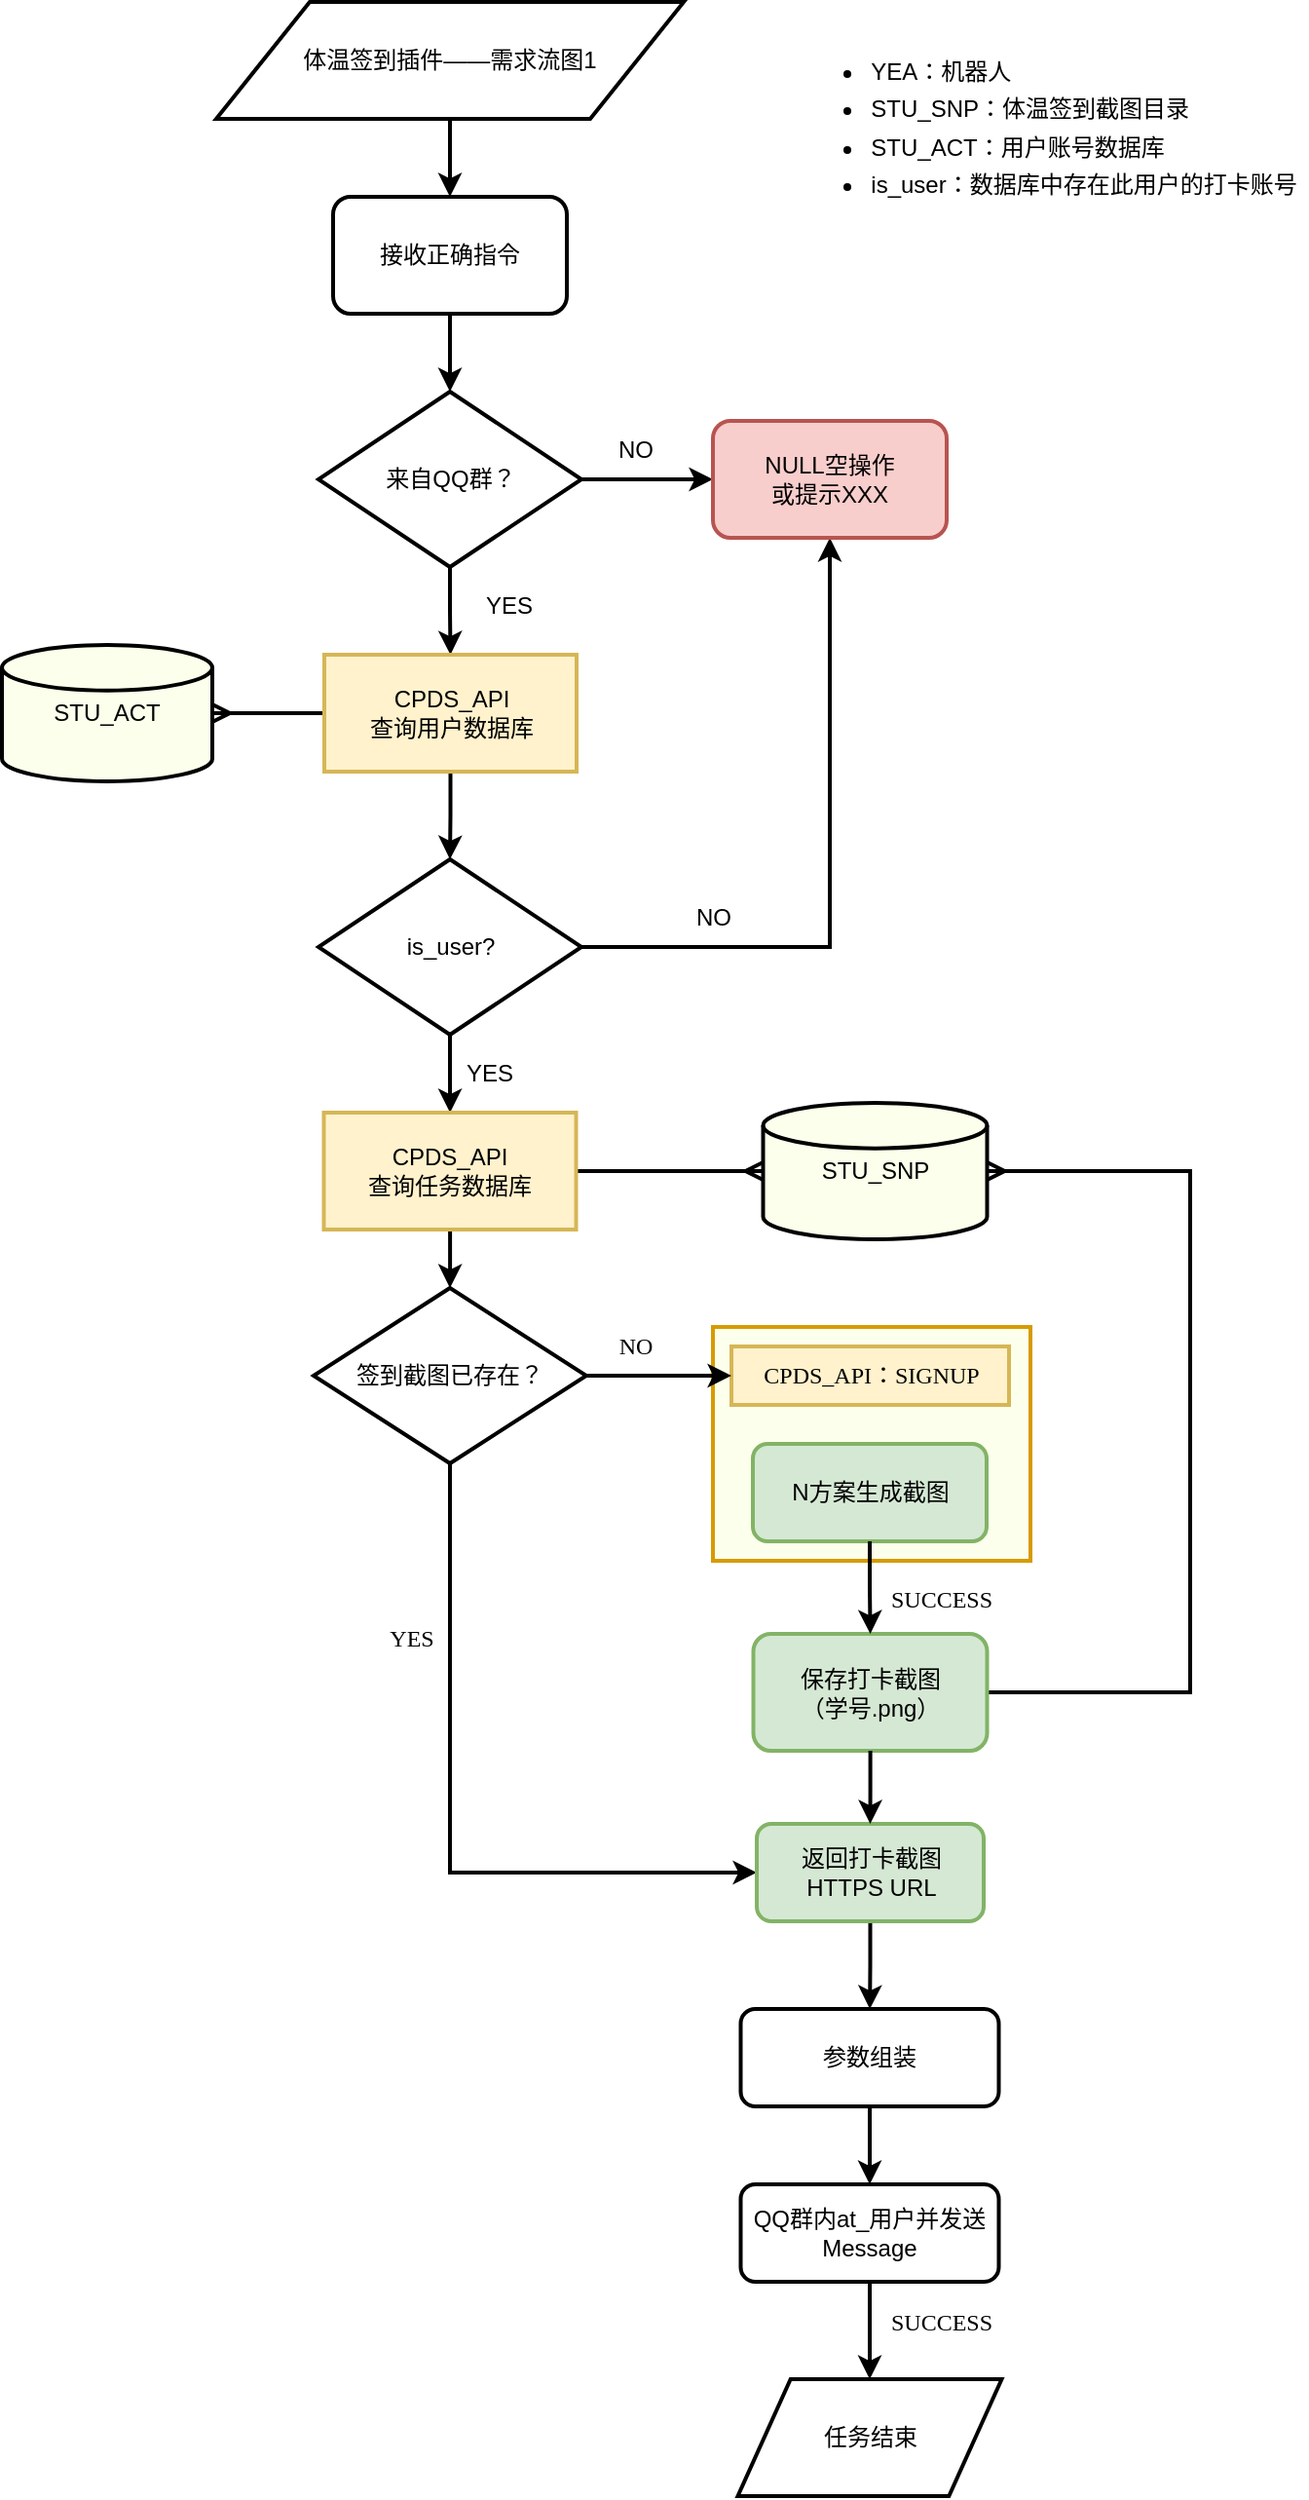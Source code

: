 <mxfile version="12.9.3" type="device"><diagram id="1jrQoiJJDwhmbrBhUH3x" name="第 1 页"><mxGraphModel dx="1086" dy="829" grid="1" gridSize="10" guides="1" tooltips="1" connect="1" arrows="1" fold="1" page="1" pageScale="1" pageWidth="827" pageHeight="1169" math="0" shadow="0"><root><mxCell id="0"/><mxCell id="1" parent="0"/><mxCell id="mK9JuQqZ3h4ADfNeB4WB-12" value="" style="edgeStyle=orthogonalEdgeStyle;rounded=0;orthogonalLoop=1;jettySize=auto;html=1;strokeWidth=2;" edge="1" parent="1" source="mK9JuQqZ3h4ADfNeB4WB-2" target="mK9JuQqZ3h4ADfNeB4WB-3"><mxGeometry relative="1" as="geometry"/></mxCell><mxCell id="mK9JuQqZ3h4ADfNeB4WB-2" value="&lt;span style=&quot;white-space: normal&quot;&gt;体温签到插件——需求流图1&lt;/span&gt;" style="shape=parallelogram;perimeter=parallelogramPerimeter;whiteSpace=wrap;html=1;strokeWidth=2;" vertex="1" parent="1"><mxGeometry x="140" y="170" width="240" height="60" as="geometry"/></mxCell><mxCell id="mK9JuQqZ3h4ADfNeB4WB-15" value="" style="edgeStyle=orthogonalEdgeStyle;rounded=0;orthogonalLoop=1;jettySize=auto;html=1;strokeWidth=2;" edge="1" parent="1" source="mK9JuQqZ3h4ADfNeB4WB-3" target="mK9JuQqZ3h4ADfNeB4WB-14"><mxGeometry relative="1" as="geometry"/></mxCell><mxCell id="mK9JuQqZ3h4ADfNeB4WB-3" value="接收正确指令" style="rounded=1;whiteSpace=wrap;html=1;strokeWidth=2;" vertex="1" parent="1"><mxGeometry x="200" y="270" width="120" height="60" as="geometry"/></mxCell><mxCell id="mK9JuQqZ3h4ADfNeB4WB-4" value="&lt;ul style=&quot;line-height: 160%&quot;&gt;&lt;li style=&quot;text-align: justify&quot;&gt;YEA：机器人&lt;/li&gt;&lt;li style=&quot;text-align: justify&quot;&gt;STU_SNP：体温签到截图目录&lt;/li&gt;&lt;li style=&quot;text-align: justify&quot;&gt;STU_ACT：用户账号数据库&lt;/li&gt;&lt;li style=&quot;text-align: justify&quot;&gt;is_user：数据库中存在此用户的打卡账号&lt;/li&gt;&lt;/ul&gt;" style="text;html=1;align=center;verticalAlign=middle;resizable=0;points=[];autosize=1;strokeWidth=2;" vertex="1" parent="1"><mxGeometry x="430" y="180" width="270" height="110" as="geometry"/></mxCell><mxCell id="mK9JuQqZ3h4ADfNeB4WB-28" value="" style="edgeStyle=orthogonalEdgeStyle;rounded=0;orthogonalLoop=1;jettySize=auto;html=1;entryX=0.5;entryY=1;entryDx=0;entryDy=0;strokeWidth=2;" edge="1" parent="1" source="mK9JuQqZ3h4ADfNeB4WB-7" target="mK9JuQqZ3h4ADfNeB4WB-17"><mxGeometry relative="1" as="geometry"><mxPoint x="407.5" y="655" as="targetPoint"/></mxGeometry></mxCell><mxCell id="mK9JuQqZ3h4ADfNeB4WB-68" value="" style="edgeStyle=orthogonalEdgeStyle;rounded=0;orthogonalLoop=1;jettySize=auto;html=1;endArrow=classic;endFill=1;strokeWidth=2;fontFamily=Times New Roman;" edge="1" parent="1" source="mK9JuQqZ3h4ADfNeB4WB-7" target="mK9JuQqZ3h4ADfNeB4WB-67"><mxGeometry relative="1" as="geometry"/></mxCell><mxCell id="mK9JuQqZ3h4ADfNeB4WB-7" value="is_user?" style="rhombus;whiteSpace=wrap;html=1;strokeWidth=2;" vertex="1" parent="1"><mxGeometry x="192.5" y="610" width="135" height="90" as="geometry"/></mxCell><mxCell id="mK9JuQqZ3h4ADfNeB4WB-10" value="签到截图已存在？" style="rhombus;whiteSpace=wrap;html=1;strokeWidth=2;" vertex="1" parent="1"><mxGeometry x="190" y="830" width="140" height="90" as="geometry"/></mxCell><mxCell id="mK9JuQqZ3h4ADfNeB4WB-18" value="" style="edgeStyle=orthogonalEdgeStyle;rounded=0;orthogonalLoop=1;jettySize=auto;html=1;strokeWidth=2;" edge="1" parent="1" source="mK9JuQqZ3h4ADfNeB4WB-14" target="mK9JuQqZ3h4ADfNeB4WB-17"><mxGeometry relative="1" as="geometry"/></mxCell><mxCell id="mK9JuQqZ3h4ADfNeB4WB-64" value="" style="edgeStyle=orthogonalEdgeStyle;rounded=0;orthogonalLoop=1;jettySize=auto;html=1;strokeWidth=2;fontFamily=Times New Roman;" edge="1" parent="1" source="mK9JuQqZ3h4ADfNeB4WB-14" target="mK9JuQqZ3h4ADfNeB4WB-63"><mxGeometry relative="1" as="geometry"/></mxCell><mxCell id="mK9JuQqZ3h4ADfNeB4WB-14" value="来自QQ群？" style="rhombus;whiteSpace=wrap;html=1;strokeWidth=2;" vertex="1" parent="1"><mxGeometry x="192.5" y="370" width="135" height="90" as="geometry"/></mxCell><mxCell id="mK9JuQqZ3h4ADfNeB4WB-16" value="YES" style="text;html=1;align=center;verticalAlign=middle;resizable=0;points=[];autosize=1;strokeWidth=2;" vertex="1" parent="1"><mxGeometry x="270" y="470" width="40" height="20" as="geometry"/></mxCell><mxCell id="mK9JuQqZ3h4ADfNeB4WB-17" value="NULL空操作&lt;br&gt;或提示XXX" style="rounded=1;whiteSpace=wrap;html=1;strokeWidth=2;fillColor=#f8cecc;strokeColor=#b85450;" vertex="1" parent="1"><mxGeometry x="395" y="385" width="120" height="60" as="geometry"/></mxCell><mxCell id="mK9JuQqZ3h4ADfNeB4WB-19" value="NO" style="text;html=1;align=center;verticalAlign=middle;resizable=0;points=[];autosize=1;strokeWidth=2;" vertex="1" parent="1"><mxGeometry x="340" y="390" width="30" height="20" as="geometry"/></mxCell><mxCell id="mK9JuQqZ3h4ADfNeB4WB-23" value="YES" style="text;html=1;align=center;verticalAlign=middle;resizable=0;points=[];autosize=1;strokeWidth=2;" vertex="1" parent="1"><mxGeometry x="260" y="710" width="40" height="20" as="geometry"/></mxCell><mxCell id="mK9JuQqZ3h4ADfNeB4WB-29" value="NO" style="text;html=1;align=center;verticalAlign=middle;resizable=0;points=[];autosize=1;strokeWidth=2;" vertex="1" parent="1"><mxGeometry x="380" y="630" width="30" height="20" as="geometry"/></mxCell><mxCell id="mK9JuQqZ3h4ADfNeB4WB-43" value="&lt;span style=&quot;font-family: &amp;#34;helvetica&amp;#34; ; white-space: normal&quot;&gt;STU_SNP&lt;/span&gt;" style="strokeWidth=2;html=1;shape=mxgraph.flowchart.database;whiteSpace=wrap;fillColor=#FCFFEB;fontFamily=Times New Roman;" vertex="1" parent="1"><mxGeometry x="420.75" y="735" width="115" height="70" as="geometry"/></mxCell><mxCell id="mK9JuQqZ3h4ADfNeB4WB-50" value="&lt;span style=&quot;font-family: &amp;#34;helvetica&amp;#34; ; white-space: normal&quot;&gt;STU_ACT&lt;/span&gt;" style="strokeWidth=2;html=1;shape=mxgraph.flowchart.database;whiteSpace=wrap;fillColor=#FCFFEB;fontFamily=Times New Roman;" vertex="1" parent="1"><mxGeometry x="30" y="500" width="108" height="70" as="geometry"/></mxCell><mxCell id="mK9JuQqZ3h4ADfNeB4WB-57" value="" style="edgeStyle=orthogonalEdgeStyle;rounded=0;orthogonalLoop=1;jettySize=auto;html=1;strokeWidth=2;fontFamily=Times New Roman;entryX=0;entryY=0.5;entryDx=0;entryDy=0;" edge="1" parent="1" source="mK9JuQqZ3h4ADfNeB4WB-10" target="mK9JuQqZ3h4ADfNeB4WB-39"><mxGeometry relative="1" as="geometry"><mxPoint x="260" y="1000" as="targetPoint"/><Array as="points"><mxPoint x="260" y="1130"/></Array></mxGeometry></mxCell><mxCell id="mK9JuQqZ3h4ADfNeB4WB-33" value="" style="rounded=0;whiteSpace=wrap;html=1;strokeWidth=2;fillColor=#FCFFEB;strokeColor=#d79b00;" vertex="1" parent="1"><mxGeometry x="395" y="850" width="163" height="120" as="geometry"/></mxCell><mxCell id="mK9JuQqZ3h4ADfNeB4WB-36" value="CPDS_API：SIGNUP" style="rounded=0;whiteSpace=wrap;html=1;fillColor=#fff2cc;strokeColor=#d6b656;strokeWidth=2;fontFamily=Times New Roman;" vertex="1" parent="1"><mxGeometry x="404.5" y="860" width="142.5" height="30" as="geometry"/></mxCell><mxCell id="mK9JuQqZ3h4ADfNeB4WB-37" value="N方案生成截图" style="rounded=1;whiteSpace=wrap;html=1;strokeWidth=2;fillColor=#d5e8d4;strokeColor=#82b366;" vertex="1" parent="1"><mxGeometry x="415.5" y="910" width="120" height="50" as="geometry"/></mxCell><mxCell id="mK9JuQqZ3h4ADfNeB4WB-81" style="edgeStyle=orthogonalEdgeStyle;rounded=0;orthogonalLoop=1;jettySize=auto;html=1;entryX=1;entryY=0.5;entryDx=0;entryDy=0;entryPerimeter=0;endArrow=ERmany;endFill=0;strokeWidth=2;fontFamily=Times New Roman;" edge="1" parent="1" source="mK9JuQqZ3h4ADfNeB4WB-38" target="mK9JuQqZ3h4ADfNeB4WB-43"><mxGeometry relative="1" as="geometry"><Array as="points"><mxPoint x="640" y="1038"/><mxPoint x="640" y="770"/></Array></mxGeometry></mxCell><mxCell id="mK9JuQqZ3h4ADfNeB4WB-38" value="保存打卡截图&lt;br&gt;（学号.png）" style="rounded=1;whiteSpace=wrap;html=1;strokeWidth=2;fillColor=#d5e8d4;strokeColor=#82b366;" vertex="1" parent="1"><mxGeometry x="415.75" y="1007.5" width="120" height="60" as="geometry"/></mxCell><mxCell id="mK9JuQqZ3h4ADfNeB4WB-40" value="" style="edgeStyle=orthogonalEdgeStyle;rounded=0;orthogonalLoop=1;jettySize=auto;html=1;strokeWidth=2;fontFamily=Times New Roman;" edge="1" parent="1" source="mK9JuQqZ3h4ADfNeB4WB-37" target="mK9JuQqZ3h4ADfNeB4WB-38"><mxGeometry relative="1" as="geometry"/></mxCell><mxCell id="mK9JuQqZ3h4ADfNeB4WB-83" value="" style="edgeStyle=orthogonalEdgeStyle;rounded=0;orthogonalLoop=1;jettySize=auto;html=1;endArrow=classic;endFill=1;strokeWidth=2;fontFamily=Times New Roman;" edge="1" parent="1" source="mK9JuQqZ3h4ADfNeB4WB-39" target="mK9JuQqZ3h4ADfNeB4WB-82"><mxGeometry relative="1" as="geometry"/></mxCell><mxCell id="mK9JuQqZ3h4ADfNeB4WB-39" value="返回打卡截图&lt;br&gt;HTTPS URL" style="rounded=1;whiteSpace=wrap;html=1;strokeWidth=2;fillColor=#d5e8d4;strokeColor=#82b366;" vertex="1" parent="1"><mxGeometry x="417.5" y="1105" width="116.5" height="50" as="geometry"/></mxCell><mxCell id="mK9JuQqZ3h4ADfNeB4WB-87" value="" style="edgeStyle=orthogonalEdgeStyle;rounded=0;orthogonalLoop=1;jettySize=auto;html=1;endArrow=classic;endFill=1;strokeWidth=2;fontFamily=Times New Roman;" edge="1" parent="1" source="mK9JuQqZ3h4ADfNeB4WB-82" target="mK9JuQqZ3h4ADfNeB4WB-86"><mxGeometry relative="1" as="geometry"/></mxCell><mxCell id="mK9JuQqZ3h4ADfNeB4WB-82" value="参数组装" style="rounded=1;whiteSpace=wrap;html=1;strokeWidth=2;" vertex="1" parent="1"><mxGeometry x="409.25" y="1200" width="132.5" height="50" as="geometry"/></mxCell><mxCell id="mK9JuQqZ3h4ADfNeB4WB-98" value="" style="edgeStyle=orthogonalEdgeStyle;rounded=0;orthogonalLoop=1;jettySize=auto;html=1;endArrow=classic;endFill=1;strokeWidth=2;fontFamily=Times New Roman;" edge="1" parent="1" source="mK9JuQqZ3h4ADfNeB4WB-86" target="mK9JuQqZ3h4ADfNeB4WB-97"><mxGeometry relative="1" as="geometry"/></mxCell><mxCell id="mK9JuQqZ3h4ADfNeB4WB-86" value="QQ群内at_用户并发送Message" style="rounded=1;whiteSpace=wrap;html=1;strokeWidth=2;" vertex="1" parent="1"><mxGeometry x="409.25" y="1290" width="132.5" height="50" as="geometry"/></mxCell><mxCell id="mK9JuQqZ3h4ADfNeB4WB-41" value="" style="edgeStyle=orthogonalEdgeStyle;rounded=0;orthogonalLoop=1;jettySize=auto;html=1;strokeWidth=2;fontFamily=Times New Roman;" edge="1" parent="1" source="mK9JuQqZ3h4ADfNeB4WB-38" target="mK9JuQqZ3h4ADfNeB4WB-39"><mxGeometry relative="1" as="geometry"/></mxCell><mxCell id="mK9JuQqZ3h4ADfNeB4WB-54" value="" style="edgeStyle=orthogonalEdgeStyle;rounded=0;orthogonalLoop=1;jettySize=auto;html=1;strokeWidth=2;fontFamily=Times New Roman;" edge="1" parent="1" source="mK9JuQqZ3h4ADfNeB4WB-10" target="mK9JuQqZ3h4ADfNeB4WB-36"><mxGeometry relative="1" as="geometry"/></mxCell><mxCell id="mK9JuQqZ3h4ADfNeB4WB-59" value="NO" style="text;html=1;align=center;verticalAlign=middle;resizable=0;points=[];autosize=1;fontFamily=Times New Roman;" vertex="1" parent="1"><mxGeometry x="340" y="850" width="30" height="20" as="geometry"/></mxCell><mxCell id="mK9JuQqZ3h4ADfNeB4WB-65" value="" style="edgeStyle=orthogonalEdgeStyle;rounded=0;orthogonalLoop=1;jettySize=auto;html=1;strokeWidth=2;fontFamily=Times New Roman;" edge="1" parent="1" source="mK9JuQqZ3h4ADfNeB4WB-63" target="mK9JuQqZ3h4ADfNeB4WB-7"><mxGeometry relative="1" as="geometry"/></mxCell><mxCell id="mK9JuQqZ3h4ADfNeB4WB-66" value="" style="edgeStyle=orthogonalEdgeStyle;rounded=0;orthogonalLoop=1;jettySize=auto;html=1;strokeWidth=2;fontFamily=Times New Roman;endArrow=ERmany;endFill=0;" edge="1" parent="1" source="mK9JuQqZ3h4ADfNeB4WB-63" target="mK9JuQqZ3h4ADfNeB4WB-50"><mxGeometry relative="1" as="geometry"/></mxCell><mxCell id="mK9JuQqZ3h4ADfNeB4WB-63" value="CPDS_API&lt;br&gt;查询用户数据库" style="rounded=0;whiteSpace=wrap;html=1;strokeWidth=2;fillColor=#fff2cc;strokeColor=#d6b656;" vertex="1" parent="1"><mxGeometry x="195.5" y="505" width="129.5" height="60" as="geometry"/></mxCell><mxCell id="mK9JuQqZ3h4ADfNeB4WB-69" value="" style="edgeStyle=orthogonalEdgeStyle;rounded=0;orthogonalLoop=1;jettySize=auto;html=1;endArrow=classic;endFill=1;strokeWidth=2;fontFamily=Times New Roman;" edge="1" parent="1" source="mK9JuQqZ3h4ADfNeB4WB-67" target="mK9JuQqZ3h4ADfNeB4WB-10"><mxGeometry relative="1" as="geometry"/></mxCell><mxCell id="mK9JuQqZ3h4ADfNeB4WB-80" style="edgeStyle=orthogonalEdgeStyle;rounded=0;orthogonalLoop=1;jettySize=auto;html=1;entryX=0;entryY=0.5;entryDx=0;entryDy=0;entryPerimeter=0;endArrow=ERmany;endFill=0;strokeWidth=2;fontFamily=Times New Roman;" edge="1" parent="1" source="mK9JuQqZ3h4ADfNeB4WB-67" target="mK9JuQqZ3h4ADfNeB4WB-43"><mxGeometry relative="1" as="geometry"/></mxCell><mxCell id="mK9JuQqZ3h4ADfNeB4WB-67" value="CPDS_API&lt;br&gt;查询任务数据库" style="rounded=0;whiteSpace=wrap;html=1;strokeWidth=2;fillColor=#fff2cc;strokeColor=#d6b656;" vertex="1" parent="1"><mxGeometry x="195.25" y="740" width="129.5" height="60" as="geometry"/></mxCell><mxCell id="mK9JuQqZ3h4ADfNeB4WB-84" value="YES" style="text;html=1;align=center;verticalAlign=middle;resizable=0;points=[];autosize=1;fontFamily=Times New Roman;" vertex="1" parent="1"><mxGeometry x="220" y="1000" width="40" height="20" as="geometry"/></mxCell><mxCell id="mK9JuQqZ3h4ADfNeB4WB-85" value="SUCCESS" style="text;html=1;align=center;verticalAlign=middle;resizable=0;points=[];autosize=1;fontFamily=Times New Roman;" vertex="1" parent="1"><mxGeometry x="477" y="980" width="70" height="20" as="geometry"/></mxCell><mxCell id="mK9JuQqZ3h4ADfNeB4WB-97" value="任务结束" style="shape=parallelogram;perimeter=parallelogramPerimeter;whiteSpace=wrap;html=1;rounded=0;strokeWidth=2;fontFamily=Times New Roman;" vertex="1" parent="1"><mxGeometry x="407.75" y="1390" width="135.5" height="60" as="geometry"/></mxCell><mxCell id="mK9JuQqZ3h4ADfNeB4WB-99" value="SUCCESS" style="text;html=1;align=center;verticalAlign=middle;resizable=0;points=[];autosize=1;fontFamily=Times New Roman;" vertex="1" parent="1"><mxGeometry x="477" y="1351" width="70" height="20" as="geometry"/></mxCell></root></mxGraphModel></diagram></mxfile>